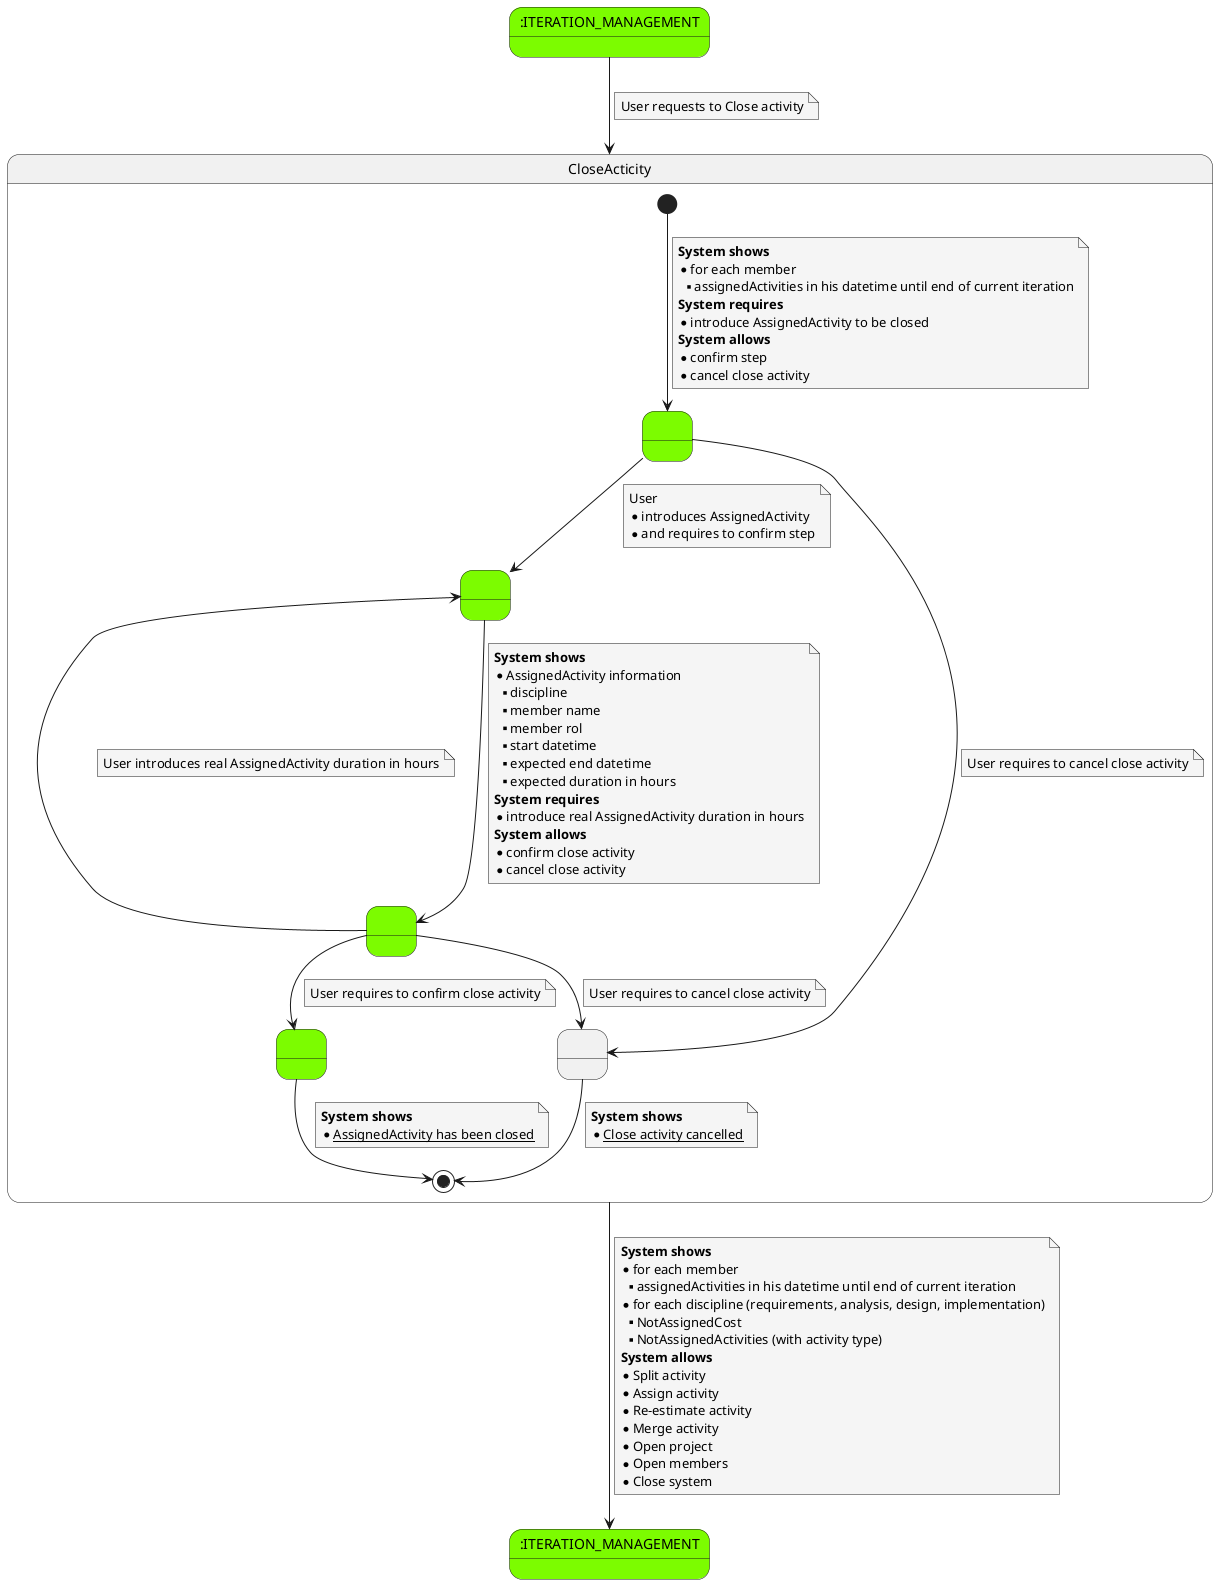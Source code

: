 @startuml

skinparam {
    NoteBackgroundColor #whiteSmoke
}

    state ITERATION_MANAGEMENT_START as ":ITERATION_MANAGEMENT" #LawnGreen
    state ITERATION_MANAGEMENT_END as ":ITERATION_MANAGEMENT" #LawnGreen

    ITERATION_MANAGEMENT_START --> CloseActicity
    note on link
        User requests to Close activity
    end note


    state CloseActicity {
        state 5 as " " #LawnGreen
        state 13 as " " #LawnGreen
        state 14 as " " #LawnGreen
        state alternativeWay as " "
        state 15 as " " #LawnGreen

    [*] --> 13
    note on link
    <b>System shows</b>
    * for each member
    **assignedActivities in his datetime until end of current iteration
    <b>System requires</b>
    * introduce AssignedActivity to be closed
    <b>System allows</b>
    * confirm step
    * cancel close activity
    end note

    13 --> alternativeWay
    note on link
        User requires to cancel close activity
    end note

    13 --> 5
    note on link
        User
        * introduces AssignedActivity
        * and requires to confirm step
    end note

    5 --> 14
    note on link
    <b>System shows</b>
    * AssignedActivity information
    ** discipline
    ** member name
    ** member rol
    ** start datetime
    ** expected end datetime
    ** expected duration in hours
    <b>System requires</b>
    * introduce real AssignedActivity duration in hours
    <b>System allows</b>
    * confirm close activity
    * cancel close activity
    end note

    14 --> alternativeWay
    note on link
        User requires to cancel close activity
    end note

    14 --> 5
    note on link
        User introduces real AssignedActivity duration in hours
    end note

    14 -down-> 15
    note on link
        User requires to confirm close activity
    end note

    alternativeWay --> [*]
    note on link
         <b>System shows</b>
         * __Close activity cancelled__
    end note

    15 --> [*]
    note on link
     <b>System shows</b>
     * __AssignedActivity has been closed__
     end note

     }

     CloseActicity -down-> ITERATION_MANAGEMENT_END
         note on link
          <b>System shows</b>
          * for each member
          **assignedActivities in his datetime until end of current iteration
          * for each discipline (requirements, analysis, design, implementation)
          ** NotAssignedCost
          ** NotAssignedActivities (with activity type)
          <b>System allows</b>
          * Split activity
          * Assign activity
          * Re-estimate activity
          * Merge activity
          * Open project
          * Open members
          * Close system
          end note


@enduml
